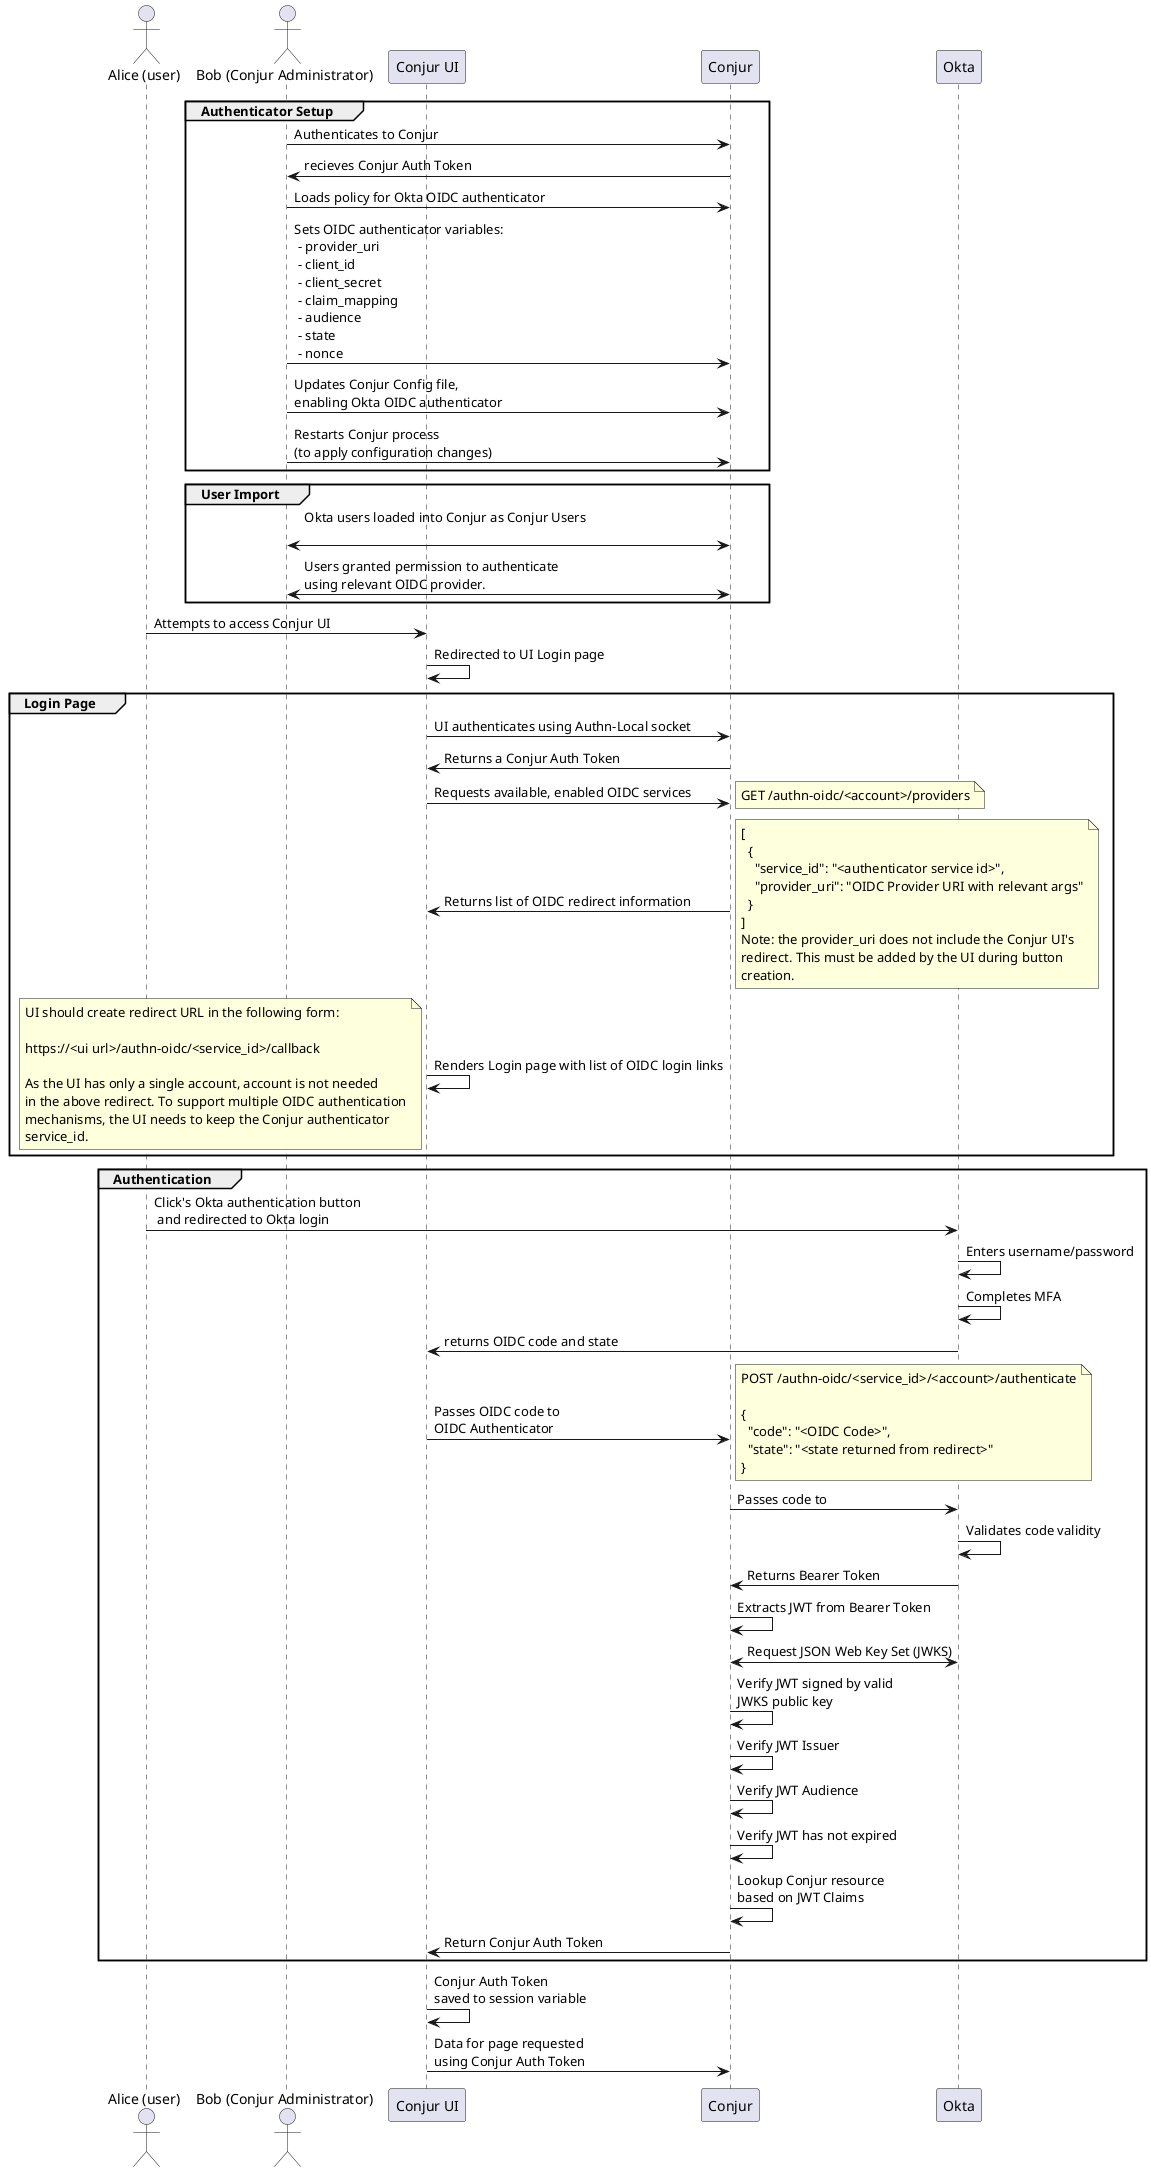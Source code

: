 @startuml
actor "Alice (user)" as user
actor "Bob (Conjur Administrator)" as admin
participant "Conjur UI" as ui
participant Conjur as conjur
participant Okta as okta

group Authenticator Setup
  admin -> conjur : Authenticates to Conjur
  conjur -> admin : recieves Conjur Auth Token
  admin -> conjur : Loads policy for Okta OIDC authenticator
  admin -> conjur : Sets OIDC authenticator variables:\n - provider_uri\n - client_id\n - client_secret\n - claim_mapping\n - audience\n - state\n - nonce
  admin -> conjur : Updates Conjur Config file,\nenabling Okta OIDC authenticator
  admin -> conjur : Restarts Conjur process\n(to apply configuration changes)
end

group User Import
  admin <-> conjur : Okta users loaded into Conjur as Conjur Users\n
  admin <-> conjur : Users granted permission to authenticate\nusing relevant OIDC provider.
end

user -> ui : Attempts to access Conjur UI
ui -> ui : Redirected to UI Login page

group Login Page
  ui -> conjur : UI authenticates using Authn-Local socket
  conjur -> ui : Returns a Conjur Auth Token
  ui -> conjur : Requests available, enabled OIDC services
  note right : GET /authn-oidc/<account>/providers
  conjur -> ui : Returns list of OIDC redirect information
  note right
    [
      {
        "service_id": "<authenticator service id>",
        "provider_uri": "OIDC Provider URI with relevant args"
      }
    ]
    Note: the provider_uri does not include the Conjur UI's
    redirect. This must be added by the UI during button
    creation.
  end note
  ui -> ui : Renders Login page with list of OIDC login links
  note left
  UI should create redirect URL in the following form:

  https://<ui url>/authn-oidc/<service_id>/callback

  As the UI has only a single account, account is not needed
  in the above redirect. To support multiple OIDC authentication
  mechanisms, the UI needs to keep the Conjur authenticator
  service_id.
  end note
end

group Authentication
  user -> okta : Click's Okta authentication button\n and redirected to Okta login
  okta -> okta : Enters username/password
  okta -> okta : Completes MFA
  okta -> ui : returns OIDC code and state
  ui -> conjur : Passes OIDC code to\nOIDC Authenticator
  note right
  POST /authn-oidc/<service_id>/<account>/authenticate

  {
    "code": "<OIDC Code>",
    "state": "<state returned from redirect>"
  }
  end note
  conjur -> okta : Passes code to
  okta -> okta : Validates code validity
  okta -> conjur : Returns Bearer Token
  conjur -> conjur : Extracts JWT from Bearer Token
  conjur <-> okta : Request JSON Web Key Set (JWKS)
  conjur -> conjur : Verify JWT signed by valid\nJWKS public key
  conjur -> conjur : Verify JWT Issuer
  conjur -> conjur : Verify JWT Audience
  conjur -> conjur : Verify JWT has not expired
  conjur -> conjur : Lookup Conjur resource\nbased on JWT Claims
  conjur -> ui : Return Conjur Auth Token
end

ui -> ui : Conjur Auth Token\nsaved to session variable
ui -> conjur : Data for page requested\nusing Conjur Auth Token

@enduml
